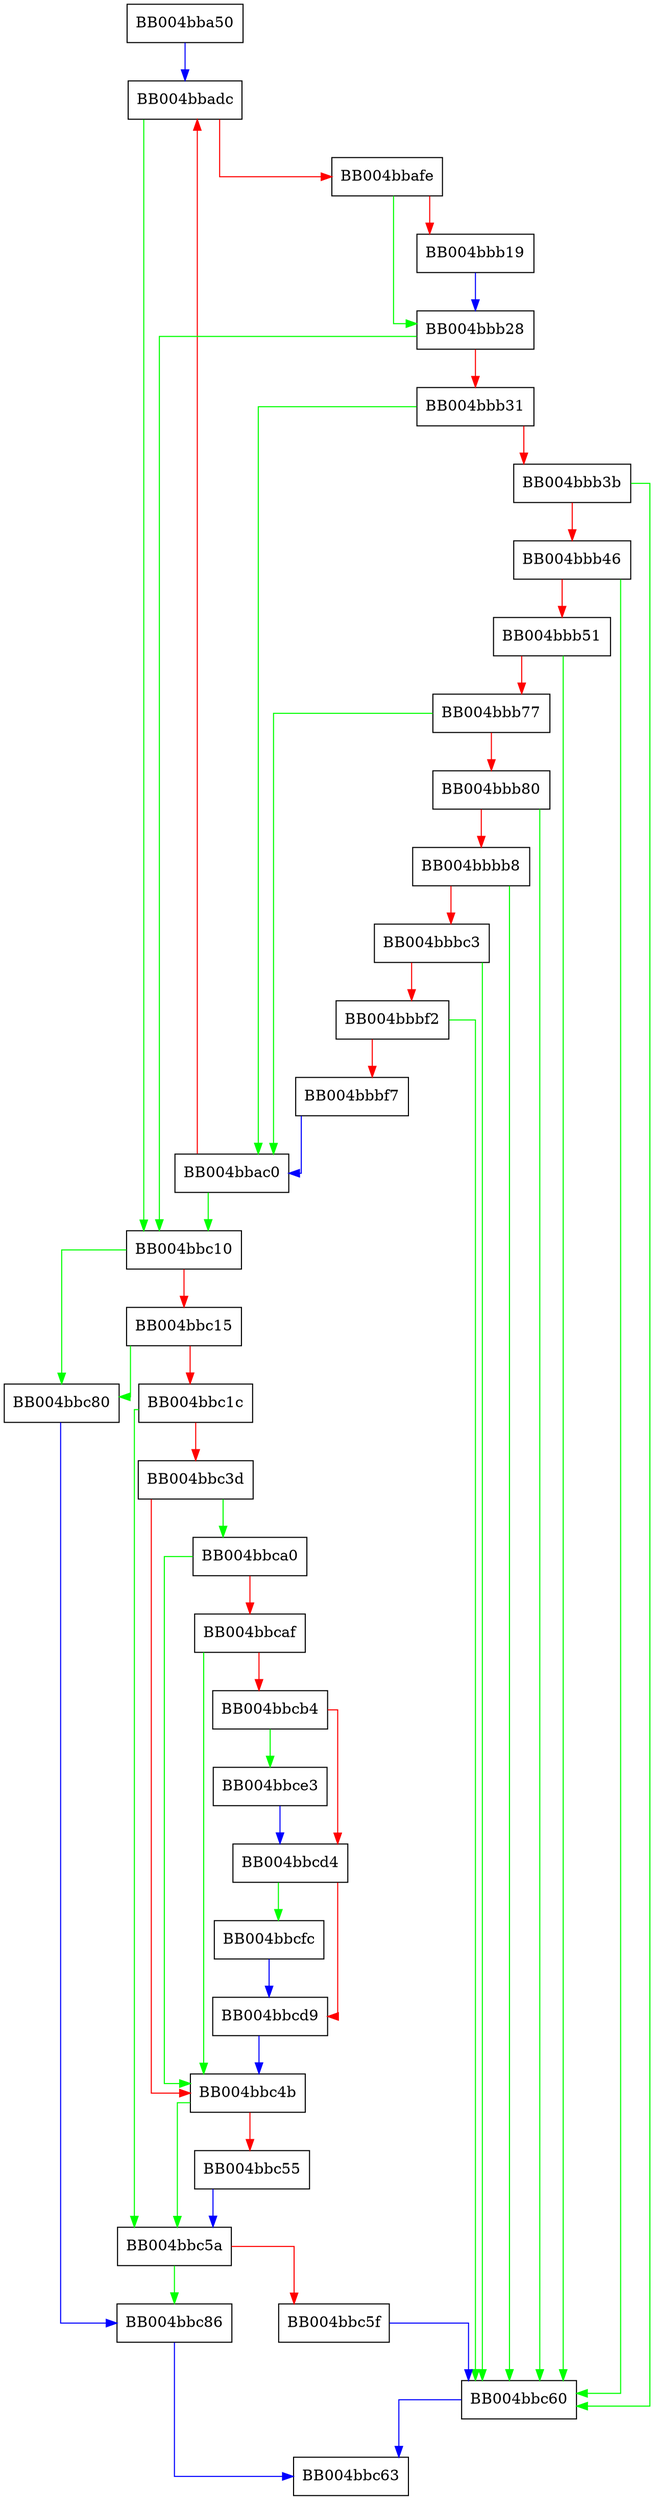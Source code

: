 digraph read_internal {
  node [shape="box"];
  graph [splines=ortho];
  BB004bba50 -> BB004bbadc [color="blue"];
  BB004bbac0 -> BB004bbc10 [color="green"];
  BB004bbac0 -> BB004bbadc [color="red"];
  BB004bbadc -> BB004bbc10 [color="green"];
  BB004bbadc -> BB004bbafe [color="red"];
  BB004bbafe -> BB004bbb28 [color="green"];
  BB004bbafe -> BB004bbb19 [color="red"];
  BB004bbb19 -> BB004bbb28 [color="blue"];
  BB004bbb28 -> BB004bbc10 [color="green"];
  BB004bbb28 -> BB004bbb31 [color="red"];
  BB004bbb31 -> BB004bbac0 [color="green"];
  BB004bbb31 -> BB004bbb3b [color="red"];
  BB004bbb3b -> BB004bbc60 [color="green"];
  BB004bbb3b -> BB004bbb46 [color="red"];
  BB004bbb46 -> BB004bbc60 [color="green"];
  BB004bbb46 -> BB004bbb51 [color="red"];
  BB004bbb51 -> BB004bbc60 [color="green"];
  BB004bbb51 -> BB004bbb77 [color="red"];
  BB004bbb77 -> BB004bbac0 [color="green"];
  BB004bbb77 -> BB004bbb80 [color="red"];
  BB004bbb80 -> BB004bbc60 [color="green"];
  BB004bbb80 -> BB004bbbb8 [color="red"];
  BB004bbbb8 -> BB004bbc60 [color="green"];
  BB004bbbb8 -> BB004bbbc3 [color="red"];
  BB004bbbc3 -> BB004bbc60 [color="green"];
  BB004bbbc3 -> BB004bbbf2 [color="red"];
  BB004bbbf2 -> BB004bbc60 [color="green"];
  BB004bbbf2 -> BB004bbbf7 [color="red"];
  BB004bbbf7 -> BB004bbac0 [color="blue"];
  BB004bbc10 -> BB004bbc80 [color="green"];
  BB004bbc10 -> BB004bbc15 [color="red"];
  BB004bbc15 -> BB004bbc80 [color="green"];
  BB004bbc15 -> BB004bbc1c [color="red"];
  BB004bbc1c -> BB004bbc5a [color="green"];
  BB004bbc1c -> BB004bbc3d [color="red"];
  BB004bbc3d -> BB004bbca0 [color="green"];
  BB004bbc3d -> BB004bbc4b [color="red"];
  BB004bbc4b -> BB004bbc5a [color="green"];
  BB004bbc4b -> BB004bbc55 [color="red"];
  BB004bbc55 -> BB004bbc5a [color="blue"];
  BB004bbc5a -> BB004bbc86 [color="green"];
  BB004bbc5a -> BB004bbc5f [color="red"];
  BB004bbc5f -> BB004bbc60 [color="blue"];
  BB004bbc60 -> BB004bbc63 [color="blue"];
  BB004bbc80 -> BB004bbc86 [color="blue"];
  BB004bbc86 -> BB004bbc63 [color="blue"];
  BB004bbca0 -> BB004bbc4b [color="green"];
  BB004bbca0 -> BB004bbcaf [color="red"];
  BB004bbcaf -> BB004bbc4b [color="green"];
  BB004bbcaf -> BB004bbcb4 [color="red"];
  BB004bbcb4 -> BB004bbce3 [color="green"];
  BB004bbcb4 -> BB004bbcd4 [color="red"];
  BB004bbcd4 -> BB004bbcfc [color="green"];
  BB004bbcd4 -> BB004bbcd9 [color="red"];
  BB004bbcd9 -> BB004bbc4b [color="blue"];
  BB004bbce3 -> BB004bbcd4 [color="blue"];
  BB004bbcfc -> BB004bbcd9 [color="blue"];
}